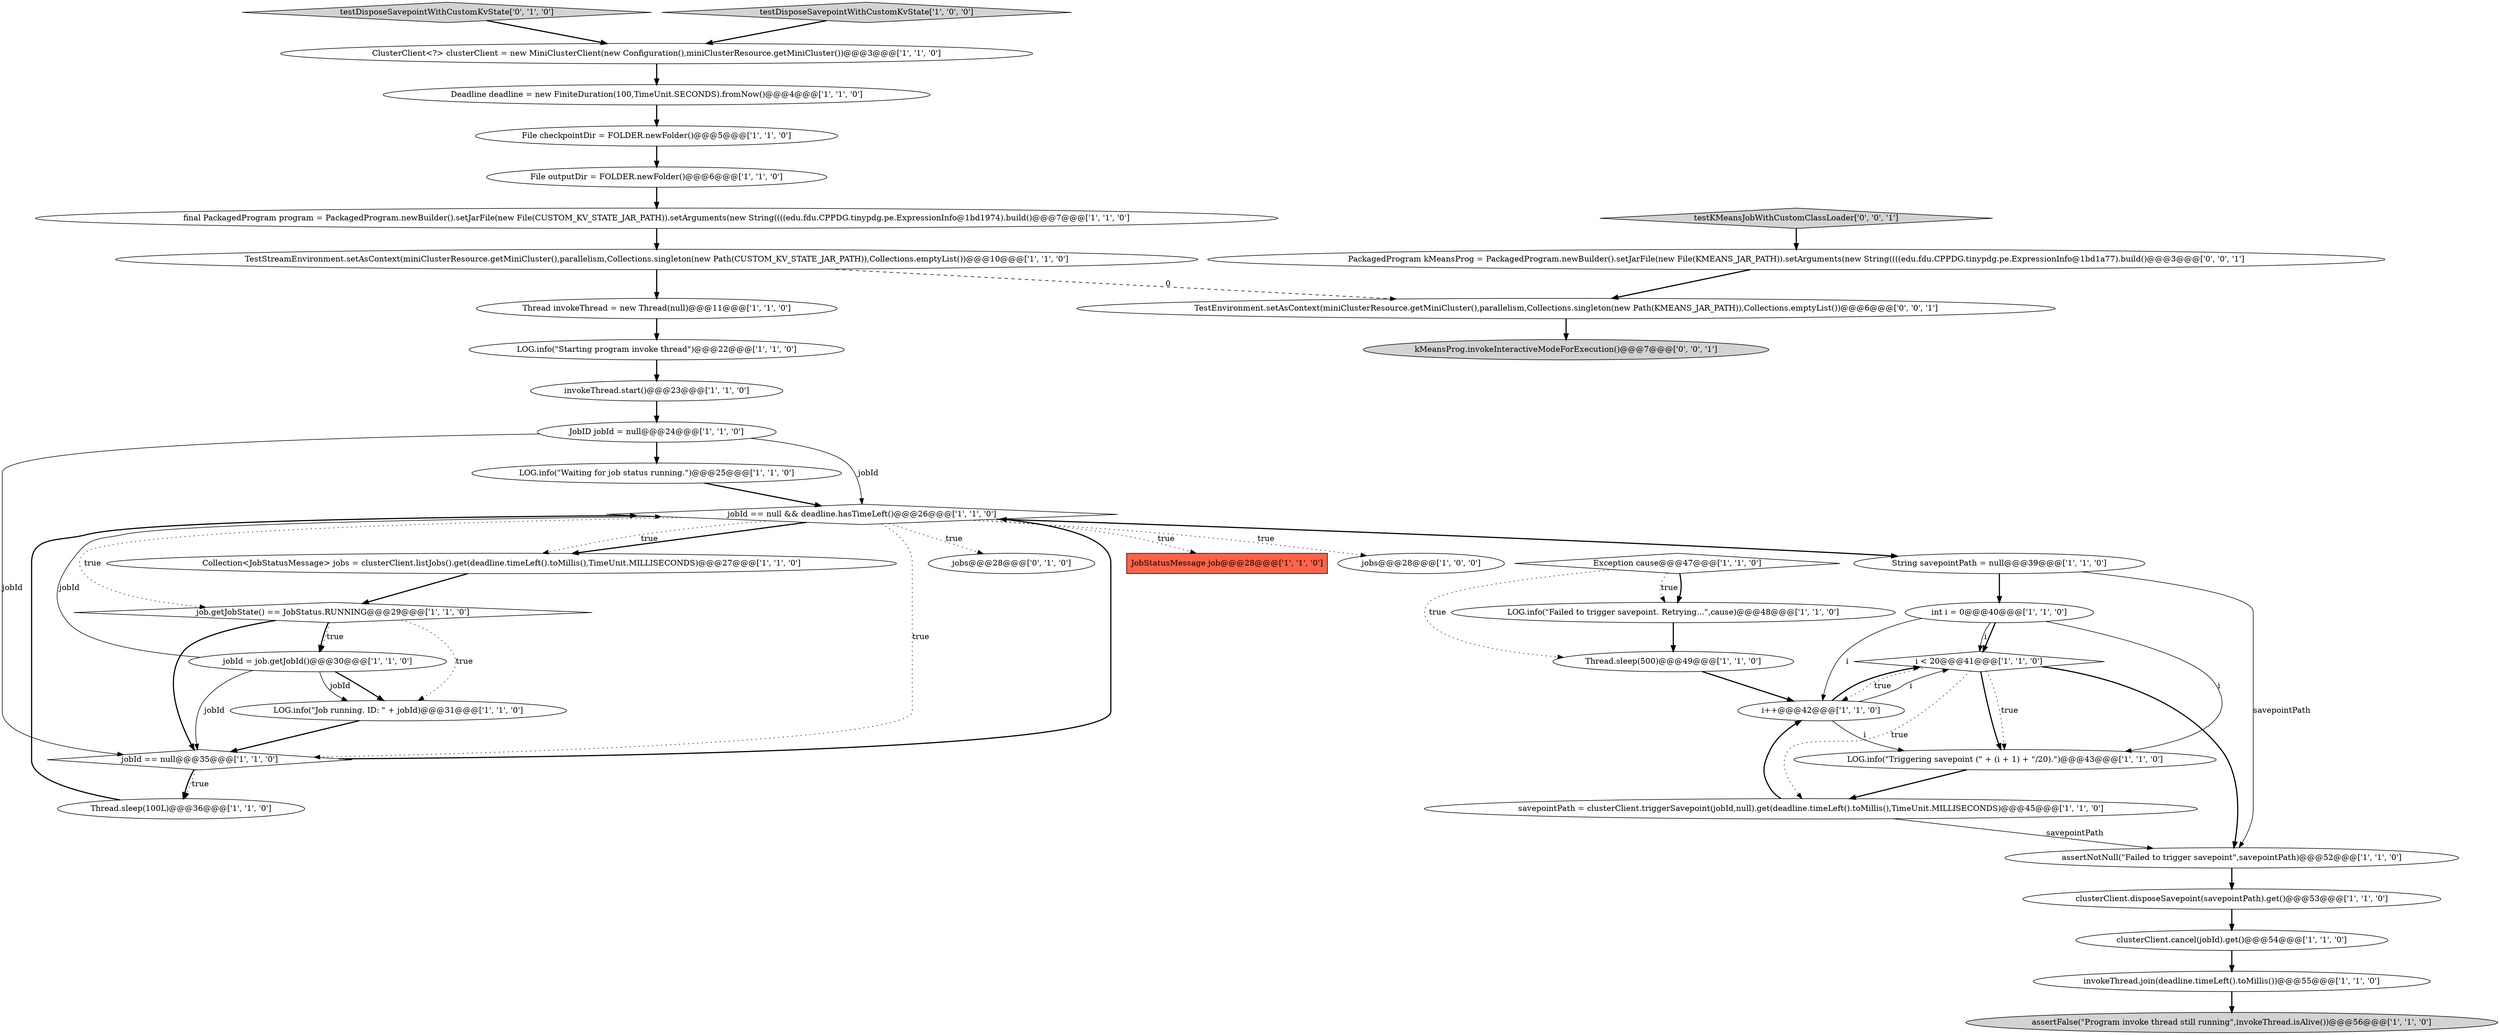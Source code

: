 digraph {
18 [style = filled, label = "JobID jobId = null@@@24@@@['1', '1', '0']", fillcolor = white, shape = ellipse image = "AAA0AAABBB1BBB"];
6 [style = filled, label = "Collection<JobStatusMessage> jobs = clusterClient.listJobs().get(deadline.timeLeft().toMillis(),TimeUnit.MILLISECONDS)@@@27@@@['1', '1', '0']", fillcolor = white, shape = ellipse image = "AAA0AAABBB1BBB"];
37 [style = filled, label = "TestEnvironment.setAsContext(miniClusterResource.getMiniCluster(),parallelism,Collections.singleton(new Path(KMEANS_JAR_PATH)),Collections.emptyList())@@@6@@@['0', '0', '1']", fillcolor = white, shape = ellipse image = "AAA0AAABBB3BBB"];
36 [style = filled, label = "testDisposeSavepointWithCustomKvState['0', '1', '0']", fillcolor = lightgray, shape = diamond image = "AAA0AAABBB2BBB"];
2 [style = filled, label = "i < 20@@@41@@@['1', '1', '0']", fillcolor = white, shape = diamond image = "AAA0AAABBB1BBB"];
30 [style = filled, label = "Exception cause@@@47@@@['1', '1', '0']", fillcolor = white, shape = diamond image = "AAA0AAABBB1BBB"];
3 [style = filled, label = "clusterClient.cancel(jobId).get()@@@54@@@['1', '1', '0']", fillcolor = white, shape = ellipse image = "AAA0AAABBB1BBB"];
38 [style = filled, label = "kMeansProg.invokeInteractiveModeForExecution()@@@7@@@['0', '0', '1']", fillcolor = lightgray, shape = ellipse image = "AAA0AAABBB3BBB"];
29 [style = filled, label = "File outputDir = FOLDER.newFolder()@@@6@@@['1', '1', '0']", fillcolor = white, shape = ellipse image = "AAA0AAABBB1BBB"];
12 [style = filled, label = "String savepointPath = null@@@39@@@['1', '1', '0']", fillcolor = white, shape = ellipse image = "AAA0AAABBB1BBB"];
17 [style = filled, label = "assertNotNull(\"Failed to trigger savepoint\",savepointPath)@@@52@@@['1', '1', '0']", fillcolor = white, shape = ellipse image = "AAA0AAABBB1BBB"];
13 [style = filled, label = "File checkpointDir = FOLDER.newFolder()@@@5@@@['1', '1', '0']", fillcolor = white, shape = ellipse image = "AAA0AAABBB1BBB"];
24 [style = filled, label = "testDisposeSavepointWithCustomKvState['1', '0', '0']", fillcolor = lightgray, shape = diamond image = "AAA0AAABBB1BBB"];
19 [style = filled, label = "i++@@@42@@@['1', '1', '0']", fillcolor = white, shape = ellipse image = "AAA0AAABBB1BBB"];
35 [style = filled, label = "jobs@@@28@@@['0', '1', '0']", fillcolor = white, shape = ellipse image = "AAA0AAABBB2BBB"];
10 [style = filled, label = "invokeThread.join(deadline.timeLeft().toMillis())@@@55@@@['1', '1', '0']", fillcolor = white, shape = ellipse image = "AAA0AAABBB1BBB"];
31 [style = filled, label = "assertFalse(\"Program invoke thread still running\",invokeThread.isAlive())@@@56@@@['1', '1', '0']", fillcolor = lightgray, shape = ellipse image = "AAA0AAABBB1BBB"];
4 [style = filled, label = "Thread invokeThread = new Thread(null)@@@11@@@['1', '1', '0']", fillcolor = white, shape = ellipse image = "AAA0AAABBB1BBB"];
9 [style = filled, label = "JobStatusMessage job@@@28@@@['1', '1', '0']", fillcolor = tomato, shape = box image = "AAA0AAABBB1BBB"];
0 [style = filled, label = "final PackagedProgram program = PackagedProgram.newBuilder().setJarFile(new File(CUSTOM_KV_STATE_JAR_PATH)).setArguments(new String((((edu.fdu.CPPDG.tinypdg.pe.ExpressionInfo@1bd1974).build()@@@7@@@['1', '1', '0']", fillcolor = white, shape = ellipse image = "AAA0AAABBB1BBB"];
27 [style = filled, label = "job.getJobState() == JobStatus.RUNNING@@@29@@@['1', '1', '0']", fillcolor = white, shape = diamond image = "AAA0AAABBB1BBB"];
23 [style = filled, label = "jobId = job.getJobId()@@@30@@@['1', '1', '0']", fillcolor = white, shape = ellipse image = "AAA0AAABBB1BBB"];
39 [style = filled, label = "testKMeansJobWithCustomClassLoader['0', '0', '1']", fillcolor = lightgray, shape = diamond image = "AAA0AAABBB3BBB"];
7 [style = filled, label = "jobId == null && deadline.hasTimeLeft()@@@26@@@['1', '1', '0']", fillcolor = white, shape = diamond image = "AAA0AAABBB1BBB"];
26 [style = filled, label = "jobId == null@@@35@@@['1', '1', '0']", fillcolor = white, shape = diamond image = "AAA0AAABBB1BBB"];
28 [style = filled, label = "Thread.sleep(500)@@@49@@@['1', '1', '0']", fillcolor = white, shape = ellipse image = "AAA0AAABBB1BBB"];
33 [style = filled, label = "LOG.info(\"Starting program invoke thread\")@@@22@@@['1', '1', '0']", fillcolor = white, shape = ellipse image = "AAA0AAABBB1BBB"];
22 [style = filled, label = "LOG.info(\"Triggering savepoint (\" + (i + 1) + \"/20).\")@@@43@@@['1', '1', '0']", fillcolor = white, shape = ellipse image = "AAA0AAABBB1BBB"];
1 [style = filled, label = "savepointPath = clusterClient.triggerSavepoint(jobId,null).get(deadline.timeLeft().toMillis(),TimeUnit.MILLISECONDS)@@@45@@@['1', '1', '0']", fillcolor = white, shape = ellipse image = "AAA0AAABBB1BBB"];
16 [style = filled, label = "ClusterClient<?> clusterClient = new MiniClusterClient(new Configuration(),miniClusterResource.getMiniCluster())@@@3@@@['1', '1', '0']", fillcolor = white, shape = ellipse image = "AAA0AAABBB1BBB"];
15 [style = filled, label = "LOG.info(\"Failed to trigger savepoint. Retrying...\",cause)@@@48@@@['1', '1', '0']", fillcolor = white, shape = ellipse image = "AAA0AAABBB1BBB"];
20 [style = filled, label = "int i = 0@@@40@@@['1', '1', '0']", fillcolor = white, shape = ellipse image = "AAA0AAABBB1BBB"];
5 [style = filled, label = "jobs@@@28@@@['1', '0', '0']", fillcolor = white, shape = ellipse image = "AAA0AAABBB1BBB"];
21 [style = filled, label = "invokeThread.start()@@@23@@@['1', '1', '0']", fillcolor = white, shape = ellipse image = "AAA0AAABBB1BBB"];
25 [style = filled, label = "clusterClient.disposeSavepoint(savepointPath).get()@@@53@@@['1', '1', '0']", fillcolor = white, shape = ellipse image = "AAA0AAABBB1BBB"];
32 [style = filled, label = "Thread.sleep(100L)@@@36@@@['1', '1', '0']", fillcolor = white, shape = ellipse image = "AAA0AAABBB1BBB"];
34 [style = filled, label = "LOG.info(\"Job running. ID: \" + jobId)@@@31@@@['1', '1', '0']", fillcolor = white, shape = ellipse image = "AAA0AAABBB1BBB"];
14 [style = filled, label = "Deadline deadline = new FiniteDuration(100,TimeUnit.SECONDS).fromNow()@@@4@@@['1', '1', '0']", fillcolor = white, shape = ellipse image = "AAA0AAABBB1BBB"];
11 [style = filled, label = "LOG.info(\"Waiting for job status running.\")@@@25@@@['1', '1', '0']", fillcolor = white, shape = ellipse image = "AAA0AAABBB1BBB"];
40 [style = filled, label = "PackagedProgram kMeansProg = PackagedProgram.newBuilder().setJarFile(new File(KMEANS_JAR_PATH)).setArguments(new String((((edu.fdu.CPPDG.tinypdg.pe.ExpressionInfo@1bd1a77).build()@@@3@@@['0', '0', '1']", fillcolor = white, shape = ellipse image = "AAA0AAABBB3BBB"];
8 [style = filled, label = "TestStreamEnvironment.setAsContext(miniClusterResource.getMiniCluster(),parallelism,Collections.singleton(new Path(CUSTOM_KV_STATE_JAR_PATH)),Collections.emptyList())@@@10@@@['1', '1', '0']", fillcolor = white, shape = ellipse image = "AAA0AAABBB1BBB"];
3->10 [style = bold, label=""];
20->2 [style = solid, label="i"];
25->3 [style = bold, label=""];
36->16 [style = bold, label=""];
30->28 [style = dotted, label="true"];
8->4 [style = bold, label=""];
30->15 [style = bold, label=""];
8->37 [style = dashed, label="0"];
27->34 [style = dotted, label="true"];
1->17 [style = solid, label="savepointPath"];
14->13 [style = bold, label=""];
7->6 [style = bold, label=""];
27->23 [style = bold, label=""];
28->19 [style = bold, label=""];
10->31 [style = bold, label=""];
7->26 [style = dotted, label="true"];
19->22 [style = solid, label="i"];
0->8 [style = bold, label=""];
7->27 [style = dotted, label="true"];
7->9 [style = dotted, label="true"];
2->17 [style = bold, label=""];
11->7 [style = bold, label=""];
6->27 [style = bold, label=""];
29->0 [style = bold, label=""];
23->34 [style = bold, label=""];
33->21 [style = bold, label=""];
15->28 [style = bold, label=""];
23->7 [style = solid, label="jobId"];
19->2 [style = solid, label="i"];
7->5 [style = dotted, label="true"];
37->38 [style = bold, label=""];
2->1 [style = dotted, label="true"];
7->12 [style = bold, label=""];
18->7 [style = solid, label="jobId"];
21->18 [style = bold, label=""];
24->16 [style = bold, label=""];
30->15 [style = dotted, label="true"];
16->14 [style = bold, label=""];
4->33 [style = bold, label=""];
27->26 [style = bold, label=""];
26->32 [style = bold, label=""];
13->29 [style = bold, label=""];
2->22 [style = bold, label=""];
12->20 [style = bold, label=""];
40->37 [style = bold, label=""];
2->22 [style = dotted, label="true"];
1->19 [style = bold, label=""];
26->7 [style = bold, label=""];
27->23 [style = dotted, label="true"];
32->7 [style = bold, label=""];
39->40 [style = bold, label=""];
19->2 [style = bold, label=""];
20->2 [style = bold, label=""];
23->34 [style = solid, label="jobId"];
18->26 [style = solid, label="jobId"];
12->17 [style = solid, label="savepointPath"];
20->19 [style = solid, label="i"];
26->32 [style = dotted, label="true"];
22->1 [style = bold, label=""];
2->19 [style = dotted, label="true"];
34->26 [style = bold, label=""];
20->22 [style = solid, label="i"];
18->11 [style = bold, label=""];
17->25 [style = bold, label=""];
23->26 [style = solid, label="jobId"];
7->35 [style = dotted, label="true"];
7->6 [style = dotted, label="true"];
}
